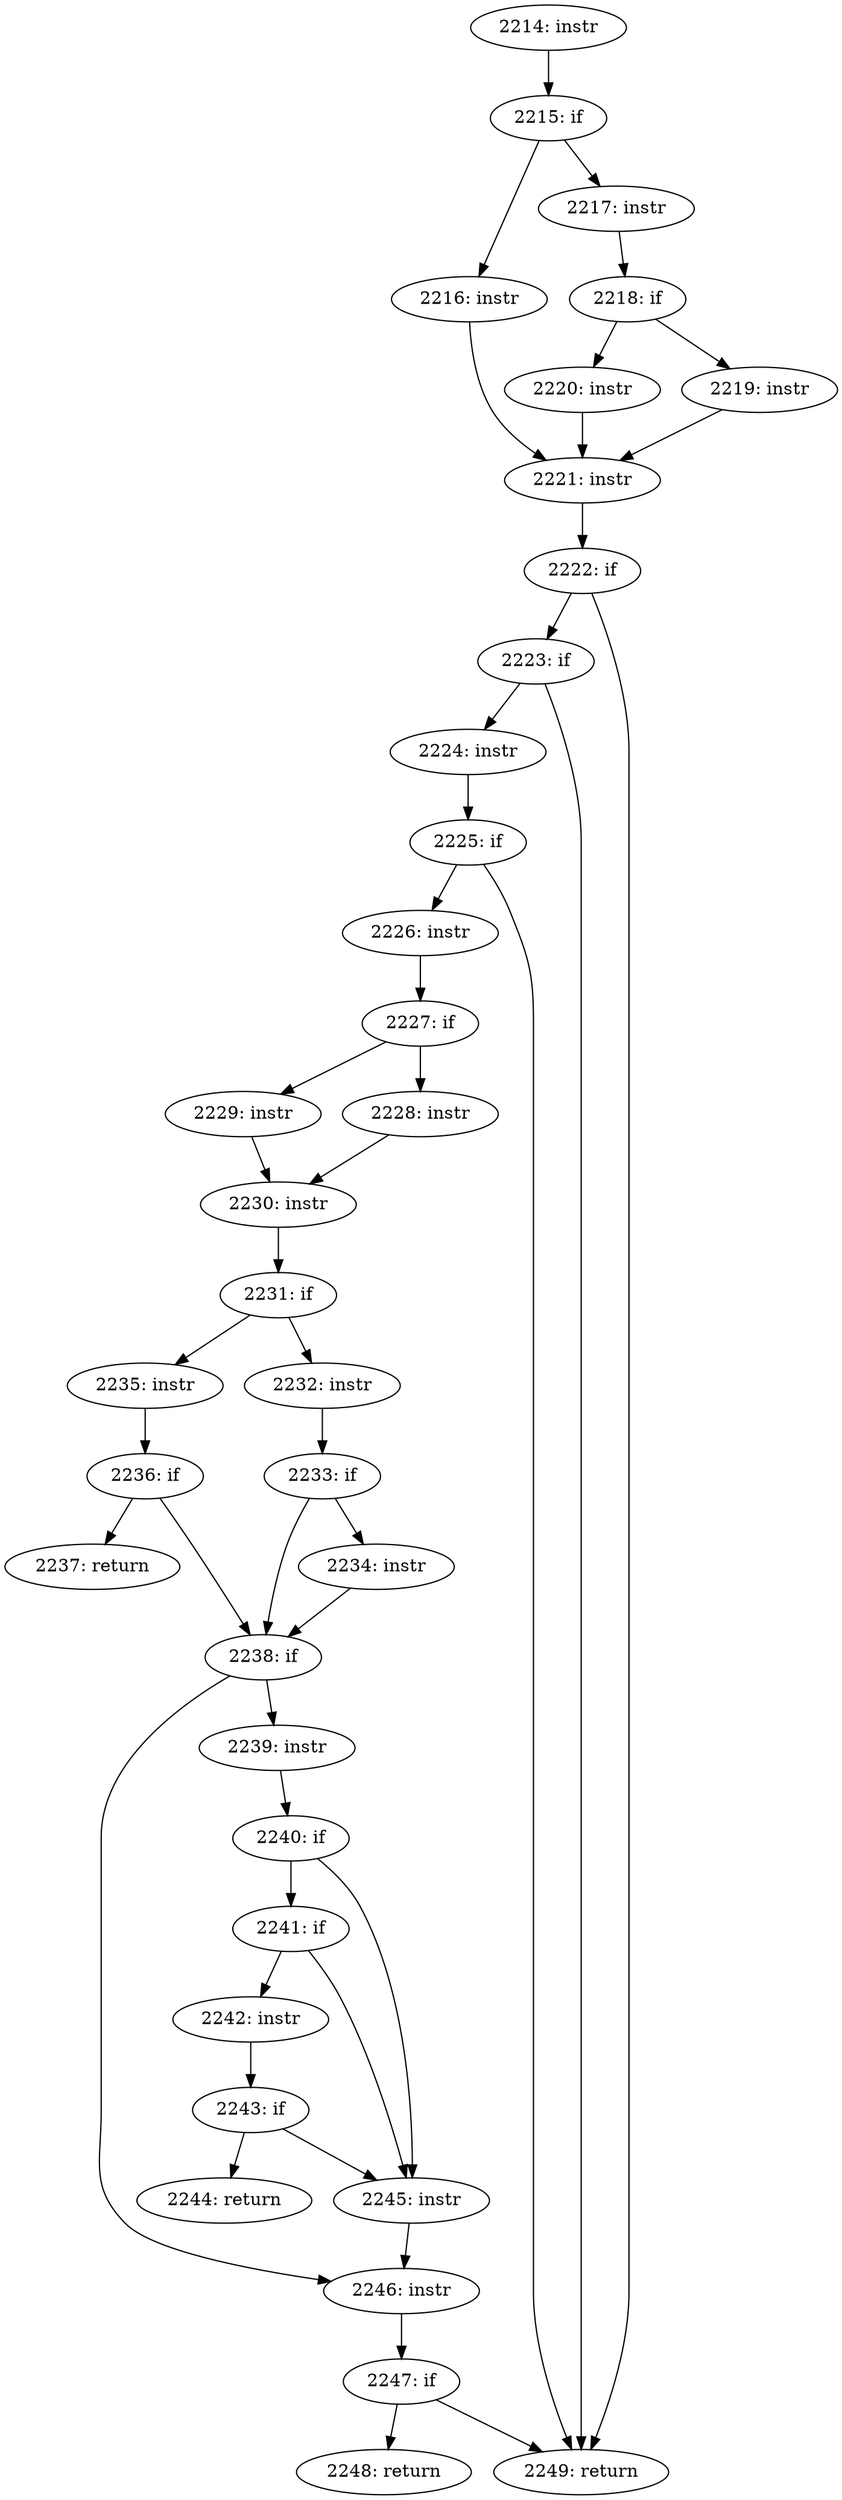 digraph CFG_tcp_match_skb_to_sack {
2214 [label="2214: instr"]
	2214 -> 2215
2215 [label="2215: if"]
	2215 -> 2216
	2215 -> 2217
2216 [label="2216: instr"]
	2216 -> 2221
2217 [label="2217: instr"]
	2217 -> 2218
2218 [label="2218: if"]
	2218 -> 2219
	2218 -> 2220
2219 [label="2219: instr"]
	2219 -> 2221
2220 [label="2220: instr"]
	2220 -> 2221
2221 [label="2221: instr"]
	2221 -> 2222
2222 [label="2222: if"]
	2222 -> 2223
	2222 -> 2249
2223 [label="2223: if"]
	2223 -> 2224
	2223 -> 2249
2224 [label="2224: instr"]
	2224 -> 2225
2225 [label="2225: if"]
	2225 -> 2226
	2225 -> 2249
2226 [label="2226: instr"]
	2226 -> 2227
2227 [label="2227: if"]
	2227 -> 2228
	2227 -> 2229
2228 [label="2228: instr"]
	2228 -> 2230
2229 [label="2229: instr"]
	2229 -> 2230
2230 [label="2230: instr"]
	2230 -> 2231
2231 [label="2231: if"]
	2231 -> 2232
	2231 -> 2235
2232 [label="2232: instr"]
	2232 -> 2233
2233 [label="2233: if"]
	2233 -> 2234
	2233 -> 2238
2234 [label="2234: instr"]
	2234 -> 2238
2235 [label="2235: instr"]
	2235 -> 2236
2236 [label="2236: if"]
	2236 -> 2237
	2236 -> 2238
2237 [label="2237: return"]
	
2238 [label="2238: if"]
	2238 -> 2239
	2238 -> 2246
2239 [label="2239: instr"]
	2239 -> 2240
2240 [label="2240: if"]
	2240 -> 2241
	2240 -> 2245
2241 [label="2241: if"]
	2241 -> 2242
	2241 -> 2245
2242 [label="2242: instr"]
	2242 -> 2243
2243 [label="2243: if"]
	2243 -> 2244
	2243 -> 2245
2244 [label="2244: return"]
	
2245 [label="2245: instr"]
	2245 -> 2246
2246 [label="2246: instr"]
	2246 -> 2247
2247 [label="2247: if"]
	2247 -> 2248
	2247 -> 2249
2248 [label="2248: return"]
	
2249 [label="2249: return"]
	
}
